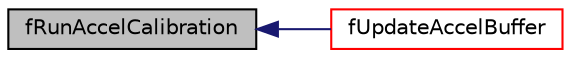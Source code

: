 digraph "fRunAccelCalibration"
{
  edge [fontname="Helvetica",fontsize="10",labelfontname="Helvetica",labelfontsize="10"];
  node [fontname="Helvetica",fontsize="10",shape=record];
  rankdir="LR";
  Node66 [label="fRunAccelCalibration",height=0.2,width=0.4,color="black", fillcolor="grey75", style="filled", fontcolor="black"];
  Node66 -> Node67 [dir="back",color="midnightblue",fontsize="10",style="solid",fontname="Helvetica"];
  Node67 [label="fUpdateAccelBuffer",height=0.2,width=0.4,color="red", fillcolor="white", style="filled",URL="$precision_accelerometer_8h.html#a29cd1109b0584bd00d43c219f411437f",tooltip="Update the buffer used to store samples used for accelerometer calibration. "];
}
